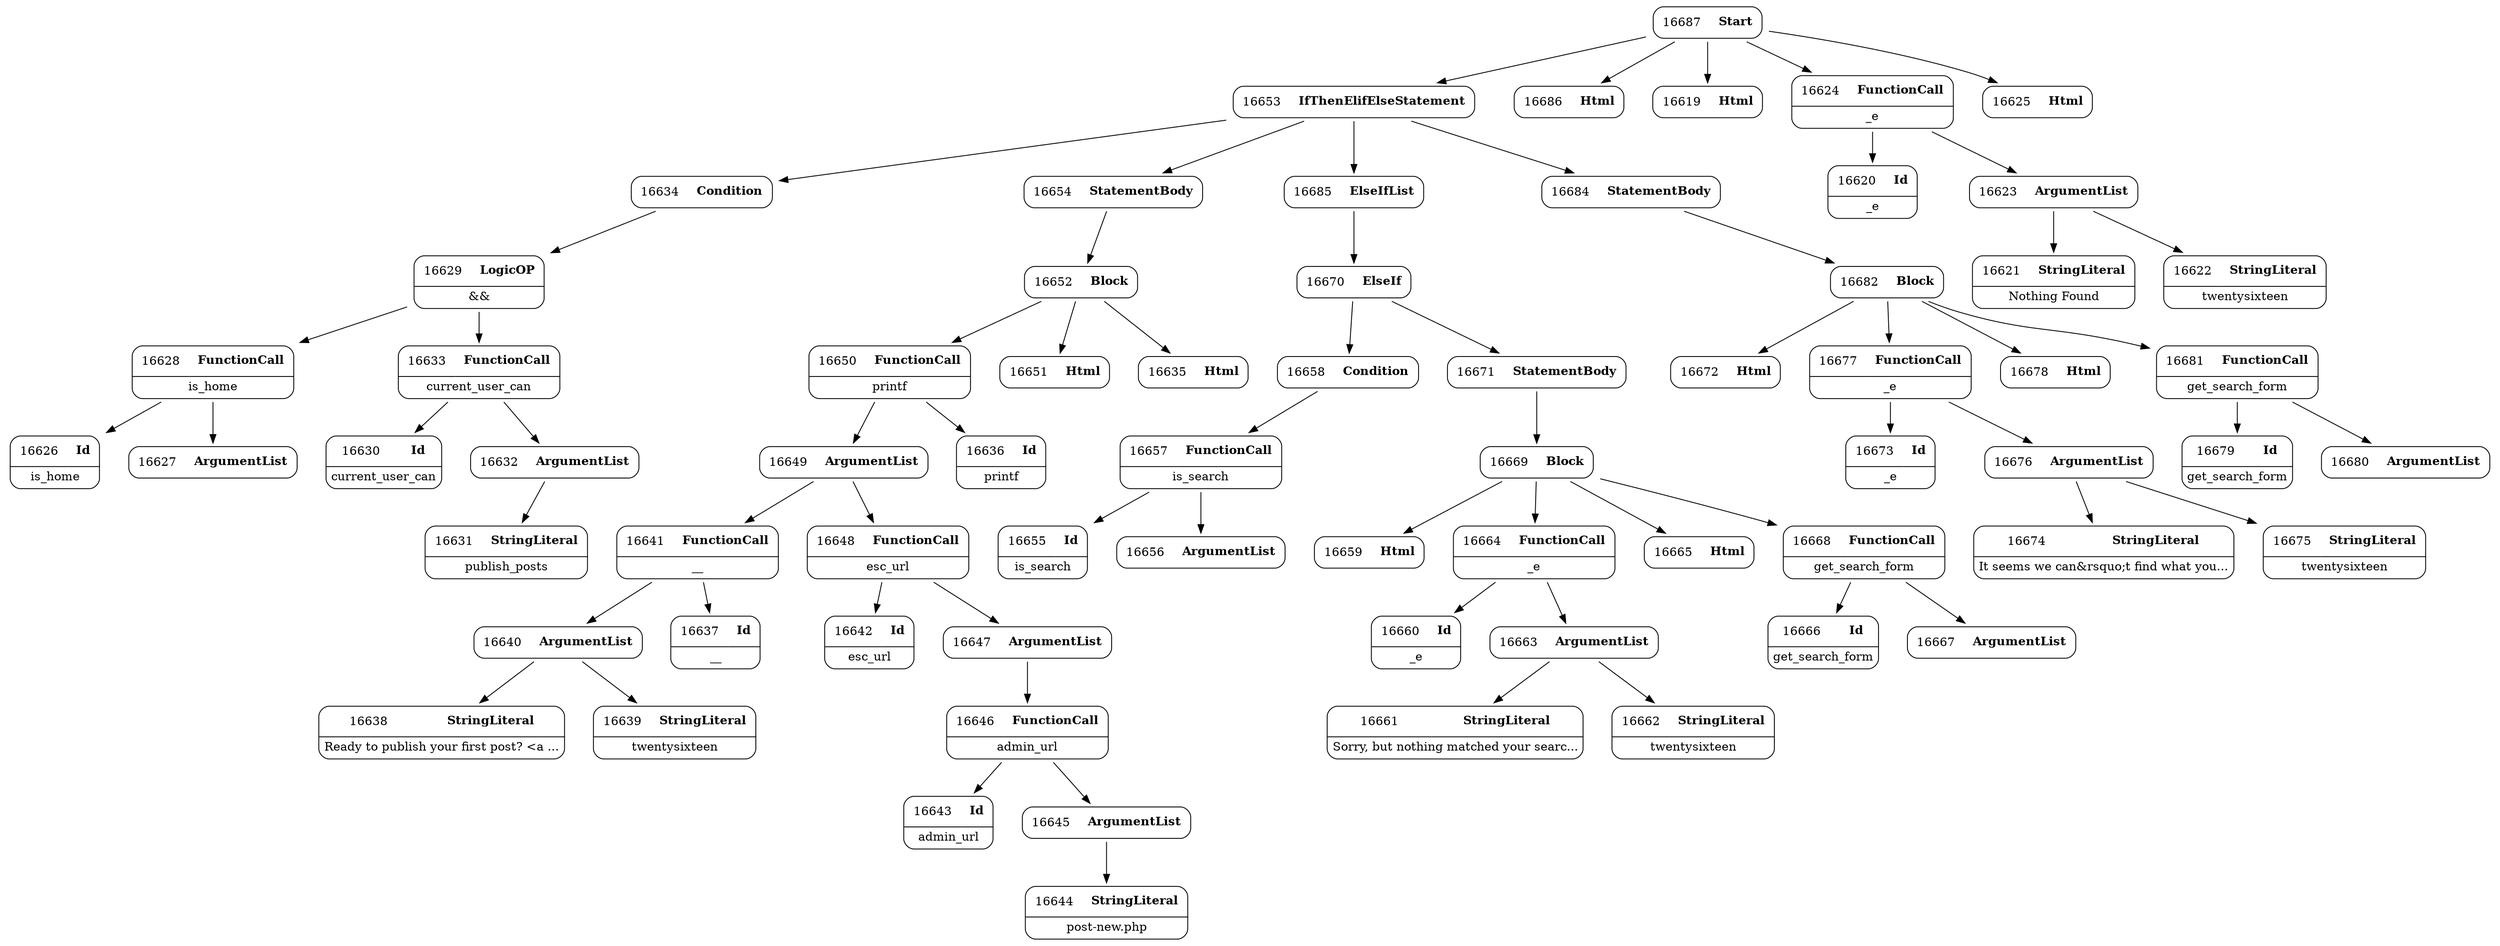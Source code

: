 digraph ast {
node [shape=none];
16640 [label=<<TABLE border='1' cellspacing='0' cellpadding='10' style='rounded' ><TR><TD border='0'>16640</TD><TD border='0'><B>ArgumentList</B></TD></TR></TABLE>>];
16640 -> 16638 [weight=2];
16640 -> 16639 [weight=2];
16641 [label=<<TABLE border='1' cellspacing='0' cellpadding='10' style='rounded' ><TR><TD border='0'>16641</TD><TD border='0'><B>FunctionCall</B></TD></TR><HR/><TR><TD border='0' cellpadding='5' colspan='2'>__</TD></TR></TABLE>>];
16641 -> 16637 [weight=2];
16641 -> 16640 [weight=2];
16642 [label=<<TABLE border='1' cellspacing='0' cellpadding='10' style='rounded' ><TR><TD border='0'>16642</TD><TD border='0'><B>Id</B></TD></TR><HR/><TR><TD border='0' cellpadding='5' colspan='2'>esc_url</TD></TR></TABLE>>];
16643 [label=<<TABLE border='1' cellspacing='0' cellpadding='10' style='rounded' ><TR><TD border='0'>16643</TD><TD border='0'><B>Id</B></TD></TR><HR/><TR><TD border='0' cellpadding='5' colspan='2'>admin_url</TD></TR></TABLE>>];
16644 [label=<<TABLE border='1' cellspacing='0' cellpadding='10' style='rounded' ><TR><TD border='0'>16644</TD><TD border='0'><B>StringLiteral</B></TD></TR><HR/><TR><TD border='0' cellpadding='5' colspan='2'>post-new.php</TD></TR></TABLE>>];
16645 [label=<<TABLE border='1' cellspacing='0' cellpadding='10' style='rounded' ><TR><TD border='0'>16645</TD><TD border='0'><B>ArgumentList</B></TD></TR></TABLE>>];
16645 -> 16644 [weight=2];
16646 [label=<<TABLE border='1' cellspacing='0' cellpadding='10' style='rounded' ><TR><TD border='0'>16646</TD><TD border='0'><B>FunctionCall</B></TD></TR><HR/><TR><TD border='0' cellpadding='5' colspan='2'>admin_url</TD></TR></TABLE>>];
16646 -> 16643 [weight=2];
16646 -> 16645 [weight=2];
16647 [label=<<TABLE border='1' cellspacing='0' cellpadding='10' style='rounded' ><TR><TD border='0'>16647</TD><TD border='0'><B>ArgumentList</B></TD></TR></TABLE>>];
16647 -> 16646 [weight=2];
16648 [label=<<TABLE border='1' cellspacing='0' cellpadding='10' style='rounded' ><TR><TD border='0'>16648</TD><TD border='0'><B>FunctionCall</B></TD></TR><HR/><TR><TD border='0' cellpadding='5' colspan='2'>esc_url</TD></TR></TABLE>>];
16648 -> 16642 [weight=2];
16648 -> 16647 [weight=2];
16649 [label=<<TABLE border='1' cellspacing='0' cellpadding='10' style='rounded' ><TR><TD border='0'>16649</TD><TD border='0'><B>ArgumentList</B></TD></TR></TABLE>>];
16649 -> 16641 [weight=2];
16649 -> 16648 [weight=2];
16650 [label=<<TABLE border='1' cellspacing='0' cellpadding='10' style='rounded' ><TR><TD border='0'>16650</TD><TD border='0'><B>FunctionCall</B></TD></TR><HR/><TR><TD border='0' cellpadding='5' colspan='2'>printf</TD></TR></TABLE>>];
16650 -> 16636 [weight=2];
16650 -> 16649 [weight=2];
16651 [label=<<TABLE border='1' cellspacing='0' cellpadding='10' style='rounded' ><TR><TD border='0'>16651</TD><TD border='0'><B>Html</B></TD></TR></TABLE>>];
16652 [label=<<TABLE border='1' cellspacing='0' cellpadding='10' style='rounded' ><TR><TD border='0'>16652</TD><TD border='0'><B>Block</B></TD></TR></TABLE>>];
16652 -> 16635 [weight=2];
16652 -> 16650 [weight=2];
16652 -> 16651 [weight=2];
16653 [label=<<TABLE border='1' cellspacing='0' cellpadding='10' style='rounded' ><TR><TD border='0'>16653</TD><TD border='0'><B>IfThenElifElseStatement</B></TD></TR></TABLE>>];
16653 -> 16634 [weight=2];
16653 -> 16654 [weight=2];
16653 -> 16685 [weight=2];
16653 -> 16684 [weight=2];
16654 [label=<<TABLE border='1' cellspacing='0' cellpadding='10' style='rounded' ><TR><TD border='0'>16654</TD><TD border='0'><B>StatementBody</B></TD></TR></TABLE>>];
16654 -> 16652 [weight=2];
16655 [label=<<TABLE border='1' cellspacing='0' cellpadding='10' style='rounded' ><TR><TD border='0'>16655</TD><TD border='0'><B>Id</B></TD></TR><HR/><TR><TD border='0' cellpadding='5' colspan='2'>is_search</TD></TR></TABLE>>];
16656 [label=<<TABLE border='1' cellspacing='0' cellpadding='10' style='rounded' ><TR><TD border='0'>16656</TD><TD border='0'><B>ArgumentList</B></TD></TR></TABLE>>];
16657 [label=<<TABLE border='1' cellspacing='0' cellpadding='10' style='rounded' ><TR><TD border='0'>16657</TD><TD border='0'><B>FunctionCall</B></TD></TR><HR/><TR><TD border='0' cellpadding='5' colspan='2'>is_search</TD></TR></TABLE>>];
16657 -> 16655 [weight=2];
16657 -> 16656 [weight=2];
16658 [label=<<TABLE border='1' cellspacing='0' cellpadding='10' style='rounded' ><TR><TD border='0'>16658</TD><TD border='0'><B>Condition</B></TD></TR></TABLE>>];
16658 -> 16657 [weight=2];
16659 [label=<<TABLE border='1' cellspacing='0' cellpadding='10' style='rounded' ><TR><TD border='0'>16659</TD><TD border='0'><B>Html</B></TD></TR></TABLE>>];
16660 [label=<<TABLE border='1' cellspacing='0' cellpadding='10' style='rounded' ><TR><TD border='0'>16660</TD><TD border='0'><B>Id</B></TD></TR><HR/><TR><TD border='0' cellpadding='5' colspan='2'>_e</TD></TR></TABLE>>];
16661 [label=<<TABLE border='1' cellspacing='0' cellpadding='10' style='rounded' ><TR><TD border='0'>16661</TD><TD border='0'><B>StringLiteral</B></TD></TR><HR/><TR><TD border='0' cellpadding='5' colspan='2'>Sorry, but nothing matched your searc...</TD></TR></TABLE>>];
16662 [label=<<TABLE border='1' cellspacing='0' cellpadding='10' style='rounded' ><TR><TD border='0'>16662</TD><TD border='0'><B>StringLiteral</B></TD></TR><HR/><TR><TD border='0' cellpadding='5' colspan='2'>twentysixteen</TD></TR></TABLE>>];
16663 [label=<<TABLE border='1' cellspacing='0' cellpadding='10' style='rounded' ><TR><TD border='0'>16663</TD><TD border='0'><B>ArgumentList</B></TD></TR></TABLE>>];
16663 -> 16661 [weight=2];
16663 -> 16662 [weight=2];
16664 [label=<<TABLE border='1' cellspacing='0' cellpadding='10' style='rounded' ><TR><TD border='0'>16664</TD><TD border='0'><B>FunctionCall</B></TD></TR><HR/><TR><TD border='0' cellpadding='5' colspan='2'>_e</TD></TR></TABLE>>];
16664 -> 16660 [weight=2];
16664 -> 16663 [weight=2];
16665 [label=<<TABLE border='1' cellspacing='0' cellpadding='10' style='rounded' ><TR><TD border='0'>16665</TD><TD border='0'><B>Html</B></TD></TR></TABLE>>];
16666 [label=<<TABLE border='1' cellspacing='0' cellpadding='10' style='rounded' ><TR><TD border='0'>16666</TD><TD border='0'><B>Id</B></TD></TR><HR/><TR><TD border='0' cellpadding='5' colspan='2'>get_search_form</TD></TR></TABLE>>];
16667 [label=<<TABLE border='1' cellspacing='0' cellpadding='10' style='rounded' ><TR><TD border='0'>16667</TD><TD border='0'><B>ArgumentList</B></TD></TR></TABLE>>];
16668 [label=<<TABLE border='1' cellspacing='0' cellpadding='10' style='rounded' ><TR><TD border='0'>16668</TD><TD border='0'><B>FunctionCall</B></TD></TR><HR/><TR><TD border='0' cellpadding='5' colspan='2'>get_search_form</TD></TR></TABLE>>];
16668 -> 16666 [weight=2];
16668 -> 16667 [weight=2];
16669 [label=<<TABLE border='1' cellspacing='0' cellpadding='10' style='rounded' ><TR><TD border='0'>16669</TD><TD border='0'><B>Block</B></TD></TR></TABLE>>];
16669 -> 16659 [weight=2];
16669 -> 16664 [weight=2];
16669 -> 16665 [weight=2];
16669 -> 16668 [weight=2];
16670 [label=<<TABLE border='1' cellspacing='0' cellpadding='10' style='rounded' ><TR><TD border='0'>16670</TD><TD border='0'><B>ElseIf</B></TD></TR></TABLE>>];
16670 -> 16658 [weight=2];
16670 -> 16671 [weight=2];
16671 [label=<<TABLE border='1' cellspacing='0' cellpadding='10' style='rounded' ><TR><TD border='0'>16671</TD><TD border='0'><B>StatementBody</B></TD></TR></TABLE>>];
16671 -> 16669 [weight=2];
16672 [label=<<TABLE border='1' cellspacing='0' cellpadding='10' style='rounded' ><TR><TD border='0'>16672</TD><TD border='0'><B>Html</B></TD></TR></TABLE>>];
16673 [label=<<TABLE border='1' cellspacing='0' cellpadding='10' style='rounded' ><TR><TD border='0'>16673</TD><TD border='0'><B>Id</B></TD></TR><HR/><TR><TD border='0' cellpadding='5' colspan='2'>_e</TD></TR></TABLE>>];
16674 [label=<<TABLE border='1' cellspacing='0' cellpadding='10' style='rounded' ><TR><TD border='0'>16674</TD><TD border='0'><B>StringLiteral</B></TD></TR><HR/><TR><TD border='0' cellpadding='5' colspan='2'>It seems we can&amp;rsquo;t find what you...</TD></TR></TABLE>>];
16675 [label=<<TABLE border='1' cellspacing='0' cellpadding='10' style='rounded' ><TR><TD border='0'>16675</TD><TD border='0'><B>StringLiteral</B></TD></TR><HR/><TR><TD border='0' cellpadding='5' colspan='2'>twentysixteen</TD></TR></TABLE>>];
16676 [label=<<TABLE border='1' cellspacing='0' cellpadding='10' style='rounded' ><TR><TD border='0'>16676</TD><TD border='0'><B>ArgumentList</B></TD></TR></TABLE>>];
16676 -> 16674 [weight=2];
16676 -> 16675 [weight=2];
16677 [label=<<TABLE border='1' cellspacing='0' cellpadding='10' style='rounded' ><TR><TD border='0'>16677</TD><TD border='0'><B>FunctionCall</B></TD></TR><HR/><TR><TD border='0' cellpadding='5' colspan='2'>_e</TD></TR></TABLE>>];
16677 -> 16673 [weight=2];
16677 -> 16676 [weight=2];
16678 [label=<<TABLE border='1' cellspacing='0' cellpadding='10' style='rounded' ><TR><TD border='0'>16678</TD><TD border='0'><B>Html</B></TD></TR></TABLE>>];
16679 [label=<<TABLE border='1' cellspacing='0' cellpadding='10' style='rounded' ><TR><TD border='0'>16679</TD><TD border='0'><B>Id</B></TD></TR><HR/><TR><TD border='0' cellpadding='5' colspan='2'>get_search_form</TD></TR></TABLE>>];
16680 [label=<<TABLE border='1' cellspacing='0' cellpadding='10' style='rounded' ><TR><TD border='0'>16680</TD><TD border='0'><B>ArgumentList</B></TD></TR></TABLE>>];
16681 [label=<<TABLE border='1' cellspacing='0' cellpadding='10' style='rounded' ><TR><TD border='0'>16681</TD><TD border='0'><B>FunctionCall</B></TD></TR><HR/><TR><TD border='0' cellpadding='5' colspan='2'>get_search_form</TD></TR></TABLE>>];
16681 -> 16679 [weight=2];
16681 -> 16680 [weight=2];
16682 [label=<<TABLE border='1' cellspacing='0' cellpadding='10' style='rounded' ><TR><TD border='0'>16682</TD><TD border='0'><B>Block</B></TD></TR></TABLE>>];
16682 -> 16672 [weight=2];
16682 -> 16677 [weight=2];
16682 -> 16678 [weight=2];
16682 -> 16681 [weight=2];
16684 [label=<<TABLE border='1' cellspacing='0' cellpadding='10' style='rounded' ><TR><TD border='0'>16684</TD><TD border='0'><B>StatementBody</B></TD></TR></TABLE>>];
16684 -> 16682 [weight=2];
16685 [label=<<TABLE border='1' cellspacing='0' cellpadding='10' style='rounded' ><TR><TD border='0'>16685</TD><TD border='0'><B>ElseIfList</B></TD></TR></TABLE>>];
16685 -> 16670 [weight=2];
16686 [label=<<TABLE border='1' cellspacing='0' cellpadding='10' style='rounded' ><TR><TD border='0'>16686</TD><TD border='0'><B>Html</B></TD></TR></TABLE>>];
16687 [label=<<TABLE border='1' cellspacing='0' cellpadding='10' style='rounded' ><TR><TD border='0'>16687</TD><TD border='0'><B>Start</B></TD></TR></TABLE>>];
16687 -> 16619 [weight=2];
16687 -> 16624 [weight=2];
16687 -> 16625 [weight=2];
16687 -> 16653 [weight=2];
16687 -> 16686 [weight=2];
16619 [label=<<TABLE border='1' cellspacing='0' cellpadding='10' style='rounded' ><TR><TD border='0'>16619</TD><TD border='0'><B>Html</B></TD></TR></TABLE>>];
16620 [label=<<TABLE border='1' cellspacing='0' cellpadding='10' style='rounded' ><TR><TD border='0'>16620</TD><TD border='0'><B>Id</B></TD></TR><HR/><TR><TD border='0' cellpadding='5' colspan='2'>_e</TD></TR></TABLE>>];
16621 [label=<<TABLE border='1' cellspacing='0' cellpadding='10' style='rounded' ><TR><TD border='0'>16621</TD><TD border='0'><B>StringLiteral</B></TD></TR><HR/><TR><TD border='0' cellpadding='5' colspan='2'>Nothing Found</TD></TR></TABLE>>];
16622 [label=<<TABLE border='1' cellspacing='0' cellpadding='10' style='rounded' ><TR><TD border='0'>16622</TD><TD border='0'><B>StringLiteral</B></TD></TR><HR/><TR><TD border='0' cellpadding='5' colspan='2'>twentysixteen</TD></TR></TABLE>>];
16623 [label=<<TABLE border='1' cellspacing='0' cellpadding='10' style='rounded' ><TR><TD border='0'>16623</TD><TD border='0'><B>ArgumentList</B></TD></TR></TABLE>>];
16623 -> 16621 [weight=2];
16623 -> 16622 [weight=2];
16624 [label=<<TABLE border='1' cellspacing='0' cellpadding='10' style='rounded' ><TR><TD border='0'>16624</TD><TD border='0'><B>FunctionCall</B></TD></TR><HR/><TR><TD border='0' cellpadding='5' colspan='2'>_e</TD></TR></TABLE>>];
16624 -> 16620 [weight=2];
16624 -> 16623 [weight=2];
16625 [label=<<TABLE border='1' cellspacing='0' cellpadding='10' style='rounded' ><TR><TD border='0'>16625</TD><TD border='0'><B>Html</B></TD></TR></TABLE>>];
16626 [label=<<TABLE border='1' cellspacing='0' cellpadding='10' style='rounded' ><TR><TD border='0'>16626</TD><TD border='0'><B>Id</B></TD></TR><HR/><TR><TD border='0' cellpadding='5' colspan='2'>is_home</TD></TR></TABLE>>];
16627 [label=<<TABLE border='1' cellspacing='0' cellpadding='10' style='rounded' ><TR><TD border='0'>16627</TD><TD border='0'><B>ArgumentList</B></TD></TR></TABLE>>];
16628 [label=<<TABLE border='1' cellspacing='0' cellpadding='10' style='rounded' ><TR><TD border='0'>16628</TD><TD border='0'><B>FunctionCall</B></TD></TR><HR/><TR><TD border='0' cellpadding='5' colspan='2'>is_home</TD></TR></TABLE>>];
16628 -> 16626 [weight=2];
16628 -> 16627 [weight=2];
16629 [label=<<TABLE border='1' cellspacing='0' cellpadding='10' style='rounded' ><TR><TD border='0'>16629</TD><TD border='0'><B>LogicOP</B></TD></TR><HR/><TR><TD border='0' cellpadding='5' colspan='2'>&amp;&amp;</TD></TR></TABLE>>];
16629 -> 16628 [weight=2];
16629 -> 16633 [weight=2];
16630 [label=<<TABLE border='1' cellspacing='0' cellpadding='10' style='rounded' ><TR><TD border='0'>16630</TD><TD border='0'><B>Id</B></TD></TR><HR/><TR><TD border='0' cellpadding='5' colspan='2'>current_user_can</TD></TR></TABLE>>];
16631 [label=<<TABLE border='1' cellspacing='0' cellpadding='10' style='rounded' ><TR><TD border='0'>16631</TD><TD border='0'><B>StringLiteral</B></TD></TR><HR/><TR><TD border='0' cellpadding='5' colspan='2'>publish_posts</TD></TR></TABLE>>];
16632 [label=<<TABLE border='1' cellspacing='0' cellpadding='10' style='rounded' ><TR><TD border='0'>16632</TD><TD border='0'><B>ArgumentList</B></TD></TR></TABLE>>];
16632 -> 16631 [weight=2];
16633 [label=<<TABLE border='1' cellspacing='0' cellpadding='10' style='rounded' ><TR><TD border='0'>16633</TD><TD border='0'><B>FunctionCall</B></TD></TR><HR/><TR><TD border='0' cellpadding='5' colspan='2'>current_user_can</TD></TR></TABLE>>];
16633 -> 16630 [weight=2];
16633 -> 16632 [weight=2];
16634 [label=<<TABLE border='1' cellspacing='0' cellpadding='10' style='rounded' ><TR><TD border='0'>16634</TD><TD border='0'><B>Condition</B></TD></TR></TABLE>>];
16634 -> 16629 [weight=2];
16635 [label=<<TABLE border='1' cellspacing='0' cellpadding='10' style='rounded' ><TR><TD border='0'>16635</TD><TD border='0'><B>Html</B></TD></TR></TABLE>>];
16636 [label=<<TABLE border='1' cellspacing='0' cellpadding='10' style='rounded' ><TR><TD border='0'>16636</TD><TD border='0'><B>Id</B></TD></TR><HR/><TR><TD border='0' cellpadding='5' colspan='2'>printf</TD></TR></TABLE>>];
16637 [label=<<TABLE border='1' cellspacing='0' cellpadding='10' style='rounded' ><TR><TD border='0'>16637</TD><TD border='0'><B>Id</B></TD></TR><HR/><TR><TD border='0' cellpadding='5' colspan='2'>__</TD></TR></TABLE>>];
16638 [label=<<TABLE border='1' cellspacing='0' cellpadding='10' style='rounded' ><TR><TD border='0'>16638</TD><TD border='0'><B>StringLiteral</B></TD></TR><HR/><TR><TD border='0' cellpadding='5' colspan='2'>Ready to publish your first post? &lt;a ...</TD></TR></TABLE>>];
16639 [label=<<TABLE border='1' cellspacing='0' cellpadding='10' style='rounded' ><TR><TD border='0'>16639</TD><TD border='0'><B>StringLiteral</B></TD></TR><HR/><TR><TD border='0' cellpadding='5' colspan='2'>twentysixteen</TD></TR></TABLE>>];
}
